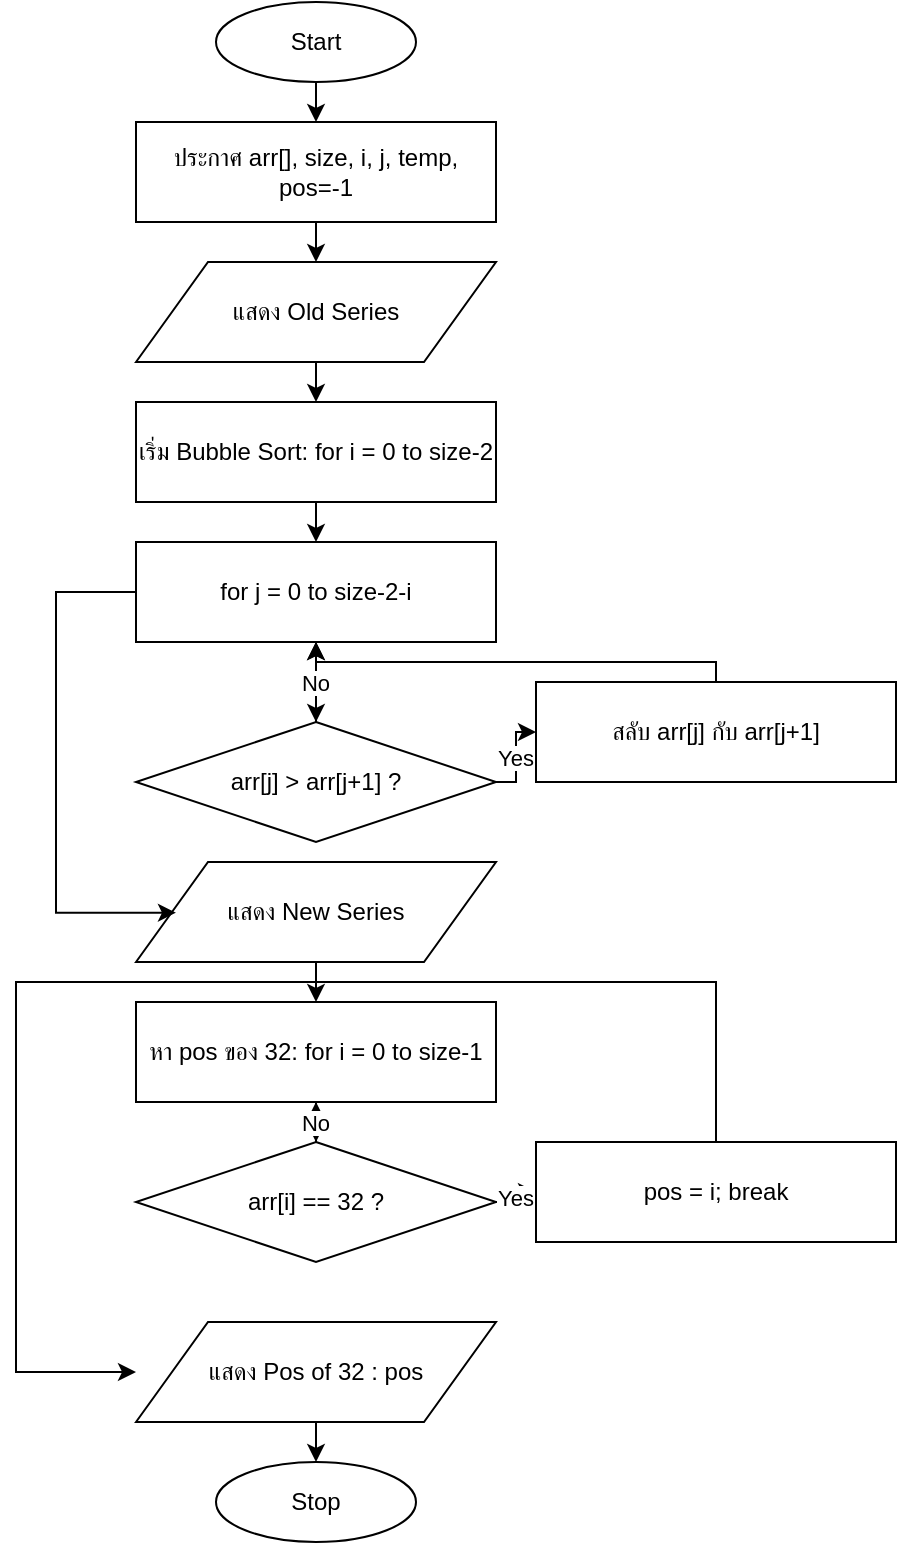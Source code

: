 <mxfile version="28.2.5" pages="2">
  <diagram name="Page-1" id="Qnb-MdqNoxR_H-0la0g4">
    <mxGraphModel dx="1507" dy="620" grid="1" gridSize="10" guides="1" tooltips="1" connect="1" arrows="1" fold="1" page="1" pageScale="1" pageWidth="827" pageHeight="1169" math="0" shadow="0">
      <root>
        <mxCell id="0" />
        <mxCell id="1" parent="0" />
        <mxCell id="start" value="Start" style="ellipse;whiteSpace=wrap;html=1;" parent="1" vertex="1">
          <mxGeometry x="200" y="20" width="100" height="40" as="geometry" />
        </mxCell>
        <mxCell id="p1" value="ประกาศ arr[], size, i, j, temp, pos=-1" style="rounded=0;whiteSpace=wrap;html=1;" parent="1" vertex="1">
          <mxGeometry x="160" y="80" width="180" height="50" as="geometry" />
        </mxCell>
        <mxCell id="io1" value="แสดง Old Series" style="shape=parallelogram;whiteSpace=wrap;html=1;" parent="1" vertex="1">
          <mxGeometry x="160" y="150" width="180" height="50" as="geometry" />
        </mxCell>
        <mxCell id="p2" value="เริ่ม Bubble Sort: for i = 0 to size-2" style="rounded=0;whiteSpace=wrap;html=1;" parent="1" vertex="1">
          <mxGeometry x="160" y="220" width="180" height="50" as="geometry" />
        </mxCell>
        <mxCell id="p3" value="for j = 0 to size-2-i" style="rounded=0;whiteSpace=wrap;html=1;" parent="1" vertex="1">
          <mxGeometry x="160" y="290" width="180" height="50" as="geometry" />
        </mxCell>
        <mxCell id="c1" value="arr[j] &gt; arr[j+1] ?" style="rhombus;whiteSpace=wrap;html=1;" parent="1" vertex="1">
          <mxGeometry x="160" y="380" width="180" height="60" as="geometry" />
        </mxCell>
        <mxCell id="p4" value="สลับ arr[j] กับ arr[j+1]" style="rounded=0;whiteSpace=wrap;html=1;" parent="1" vertex="1">
          <mxGeometry x="360" y="360" width="180" height="50" as="geometry" />
        </mxCell>
        <mxCell id="io2" value="แสดง New Series" style="shape=parallelogram;whiteSpace=wrap;html=1;" parent="1" vertex="1">
          <mxGeometry x="160" y="450" width="180" height="50" as="geometry" />
        </mxCell>
        <mxCell id="p5" value="หา pos ของ 32: for i = 0 to size-1" style="rounded=0;whiteSpace=wrap;html=1;" parent="1" vertex="1">
          <mxGeometry x="160" y="520" width="180" height="50" as="geometry" />
        </mxCell>
        <mxCell id="c2" value="arr[i] == 32 ?" style="rhombus;whiteSpace=wrap;html=1;" parent="1" vertex="1">
          <mxGeometry x="160" y="590" width="180" height="60" as="geometry" />
        </mxCell>
        <mxCell id="p6" value="pos = i; break" style="rounded=0;whiteSpace=wrap;html=1;" parent="1" vertex="1">
          <mxGeometry x="360" y="590" width="180" height="50" as="geometry" />
        </mxCell>
        <mxCell id="io3" value="แสดง Pos of 32 : pos" style="shape=parallelogram;whiteSpace=wrap;html=1;" parent="1" vertex="1">
          <mxGeometry x="160" y="680" width="180" height="50" as="geometry" />
        </mxCell>
        <mxCell id="stop" value="Stop" style="ellipse;whiteSpace=wrap;html=1;" parent="1" vertex="1">
          <mxGeometry x="200" y="750" width="100" height="40" as="geometry" />
        </mxCell>
        <mxCell id="e1" style="edgeStyle=orthogonalEdgeStyle;rounded=0;" parent="1" source="start" target="p1" edge="1">
          <mxGeometry relative="1" as="geometry" />
        </mxCell>
        <mxCell id="e2" style="edgeStyle=orthogonalEdgeStyle;rounded=0;" parent="1" source="p1" target="io1" edge="1">
          <mxGeometry relative="1" as="geometry" />
        </mxCell>
        <mxCell id="e3" style="edgeStyle=orthogonalEdgeStyle;rounded=0;" parent="1" source="io1" target="p2" edge="1">
          <mxGeometry relative="1" as="geometry" />
        </mxCell>
        <mxCell id="e4" style="edgeStyle=orthogonalEdgeStyle;rounded=0;" parent="1" source="p2" target="p3" edge="1">
          <mxGeometry relative="1" as="geometry" />
        </mxCell>
        <mxCell id="e5" style="edgeStyle=orthogonalEdgeStyle;rounded=0;" parent="1" source="p3" target="c1" edge="1">
          <mxGeometry relative="1" as="geometry" />
        </mxCell>
        <mxCell id="e6" value="Yes" style="edgeStyle=orthogonalEdgeStyle;rounded=0;" parent="1" source="c1" target="p4" edge="1">
          <mxGeometry relative="1" as="geometry" />
        </mxCell>
        <mxCell id="e7" value="No" style="edgeStyle=orthogonalEdgeStyle;rounded=0;" parent="1" source="c1" target="p3" edge="1">
          <mxGeometry relative="1" as="geometry" />
        </mxCell>
        <mxCell id="e8" style="edgeStyle=orthogonalEdgeStyle;rounded=0;" parent="1" source="p4" target="p3" edge="1">
          <mxGeometry relative="1" as="geometry">
            <Array as="points">
              <mxPoint x="450" y="350" />
              <mxPoint x="250" y="350" />
            </Array>
          </mxGeometry>
        </mxCell>
        <mxCell id="e9" style="edgeStyle=orthogonalEdgeStyle;rounded=0;entryX=0.111;entryY=0.507;entryDx=0;entryDy=0;entryPerimeter=0;" parent="1" source="p3" target="io2" edge="1">
          <mxGeometry relative="1" as="geometry">
            <Array as="points">
              <mxPoint x="120" y="315" />
              <mxPoint x="120" y="475" />
            </Array>
          </mxGeometry>
        </mxCell>
        <mxCell id="e10" style="edgeStyle=orthogonalEdgeStyle;rounded=0;" parent="1" source="io2" target="p5" edge="1">
          <mxGeometry relative="1" as="geometry" />
        </mxCell>
        <mxCell id="e11" style="edgeStyle=orthogonalEdgeStyle;rounded=0;" parent="1" source="p5" target="c2" edge="1">
          <mxGeometry relative="1" as="geometry" />
        </mxCell>
        <mxCell id="e12" value="Yes" style="edgeStyle=orthogonalEdgeStyle;rounded=0;" parent="1" source="c2" target="p6" edge="1">
          <mxGeometry relative="1" as="geometry" />
        </mxCell>
        <mxCell id="e13" value="No" style="edgeStyle=orthogonalEdgeStyle;rounded=0;" parent="1" source="c2" target="p5" edge="1">
          <mxGeometry relative="1" as="geometry" />
        </mxCell>
        <mxCell id="e14" style="edgeStyle=orthogonalEdgeStyle;rounded=0;" parent="1" source="p6" target="io3" edge="1">
          <mxGeometry relative="1" as="geometry">
            <Array as="points">
              <mxPoint x="450" y="510" />
              <mxPoint x="100" y="510" />
              <mxPoint x="100" y="705" />
            </Array>
          </mxGeometry>
        </mxCell>
        <mxCell id="e15" style="edgeStyle=orthogonalEdgeStyle;rounded=0;" parent="1" source="io3" target="stop" edge="1">
          <mxGeometry relative="1" as="geometry" />
        </mxCell>
      </root>
    </mxGraphModel>
  </diagram>
  <diagram id="q-CIciFuJYpiS8QPMkeO" name="Page-2">
    <mxGraphModel dx="1042" dy="527" grid="1" gridSize="10" guides="1" tooltips="1" connect="1" arrows="1" fold="1" page="1" pageScale="1" pageWidth="827" pageHeight="1169" math="0" shadow="0">
      <root>
        <mxCell id="0" />
        <mxCell id="1" parent="0" />
      </root>
    </mxGraphModel>
  </diagram>
</mxfile>
